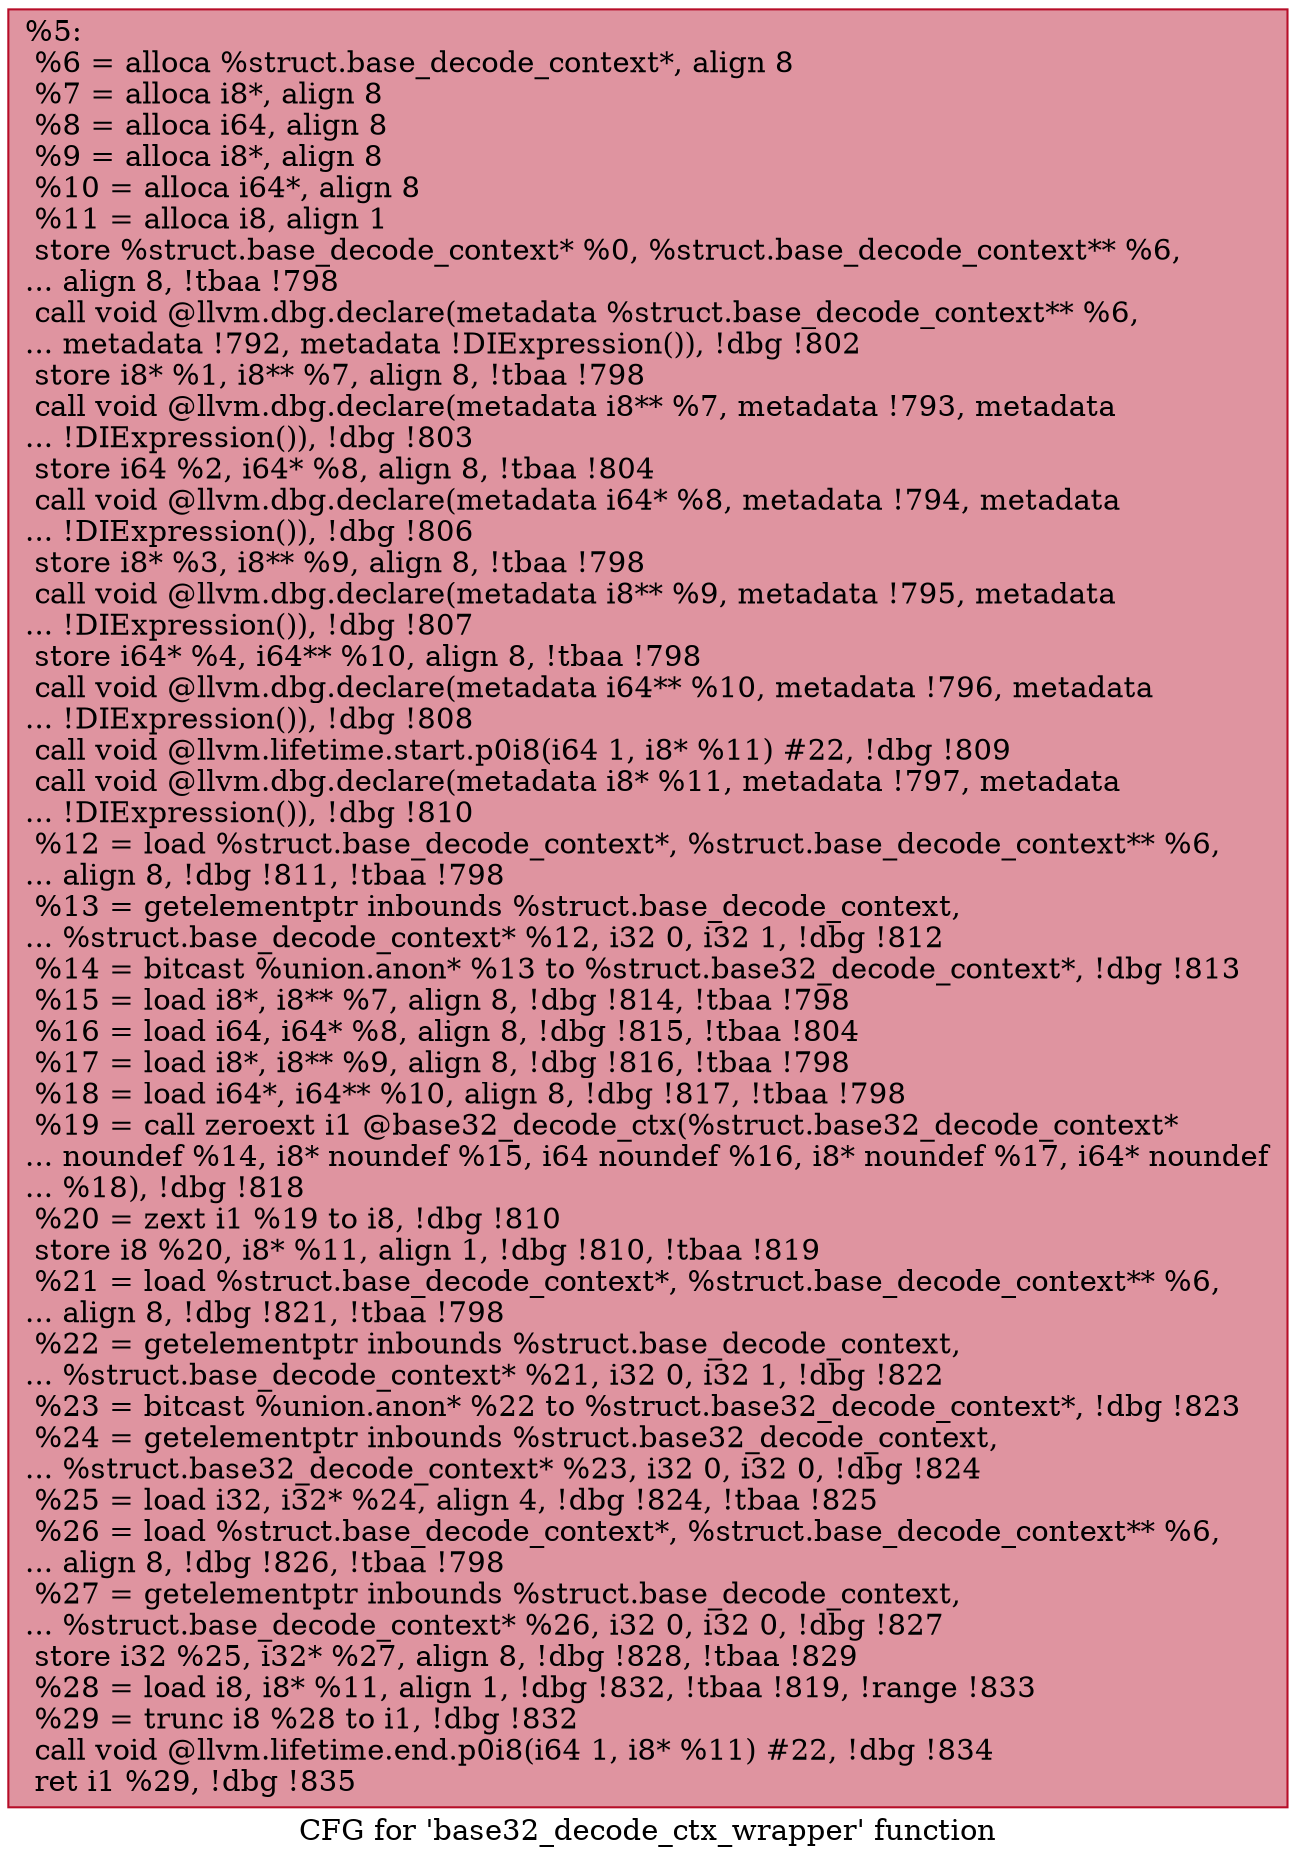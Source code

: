 digraph "CFG for 'base32_decode_ctx_wrapper' function" {
	label="CFG for 'base32_decode_ctx_wrapper' function";

	Node0xd6fee0 [shape=record,color="#b70d28ff", style=filled, fillcolor="#b70d2870",label="{%5:\l  %6 = alloca %struct.base_decode_context*, align 8\l  %7 = alloca i8*, align 8\l  %8 = alloca i64, align 8\l  %9 = alloca i8*, align 8\l  %10 = alloca i64*, align 8\l  %11 = alloca i8, align 1\l  store %struct.base_decode_context* %0, %struct.base_decode_context** %6,\l... align 8, !tbaa !798\l  call void @llvm.dbg.declare(metadata %struct.base_decode_context** %6,\l... metadata !792, metadata !DIExpression()), !dbg !802\l  store i8* %1, i8** %7, align 8, !tbaa !798\l  call void @llvm.dbg.declare(metadata i8** %7, metadata !793, metadata\l... !DIExpression()), !dbg !803\l  store i64 %2, i64* %8, align 8, !tbaa !804\l  call void @llvm.dbg.declare(metadata i64* %8, metadata !794, metadata\l... !DIExpression()), !dbg !806\l  store i8* %3, i8** %9, align 8, !tbaa !798\l  call void @llvm.dbg.declare(metadata i8** %9, metadata !795, metadata\l... !DIExpression()), !dbg !807\l  store i64* %4, i64** %10, align 8, !tbaa !798\l  call void @llvm.dbg.declare(metadata i64** %10, metadata !796, metadata\l... !DIExpression()), !dbg !808\l  call void @llvm.lifetime.start.p0i8(i64 1, i8* %11) #22, !dbg !809\l  call void @llvm.dbg.declare(metadata i8* %11, metadata !797, metadata\l... !DIExpression()), !dbg !810\l  %12 = load %struct.base_decode_context*, %struct.base_decode_context** %6,\l... align 8, !dbg !811, !tbaa !798\l  %13 = getelementptr inbounds %struct.base_decode_context,\l... %struct.base_decode_context* %12, i32 0, i32 1, !dbg !812\l  %14 = bitcast %union.anon* %13 to %struct.base32_decode_context*, !dbg !813\l  %15 = load i8*, i8** %7, align 8, !dbg !814, !tbaa !798\l  %16 = load i64, i64* %8, align 8, !dbg !815, !tbaa !804\l  %17 = load i8*, i8** %9, align 8, !dbg !816, !tbaa !798\l  %18 = load i64*, i64** %10, align 8, !dbg !817, !tbaa !798\l  %19 = call zeroext i1 @base32_decode_ctx(%struct.base32_decode_context*\l... noundef %14, i8* noundef %15, i64 noundef %16, i8* noundef %17, i64* noundef\l... %18), !dbg !818\l  %20 = zext i1 %19 to i8, !dbg !810\l  store i8 %20, i8* %11, align 1, !dbg !810, !tbaa !819\l  %21 = load %struct.base_decode_context*, %struct.base_decode_context** %6,\l... align 8, !dbg !821, !tbaa !798\l  %22 = getelementptr inbounds %struct.base_decode_context,\l... %struct.base_decode_context* %21, i32 0, i32 1, !dbg !822\l  %23 = bitcast %union.anon* %22 to %struct.base32_decode_context*, !dbg !823\l  %24 = getelementptr inbounds %struct.base32_decode_context,\l... %struct.base32_decode_context* %23, i32 0, i32 0, !dbg !824\l  %25 = load i32, i32* %24, align 4, !dbg !824, !tbaa !825\l  %26 = load %struct.base_decode_context*, %struct.base_decode_context** %6,\l... align 8, !dbg !826, !tbaa !798\l  %27 = getelementptr inbounds %struct.base_decode_context,\l... %struct.base_decode_context* %26, i32 0, i32 0, !dbg !827\l  store i32 %25, i32* %27, align 8, !dbg !828, !tbaa !829\l  %28 = load i8, i8* %11, align 1, !dbg !832, !tbaa !819, !range !833\l  %29 = trunc i8 %28 to i1, !dbg !832\l  call void @llvm.lifetime.end.p0i8(i64 1, i8* %11) #22, !dbg !834\l  ret i1 %29, !dbg !835\l}"];
}
